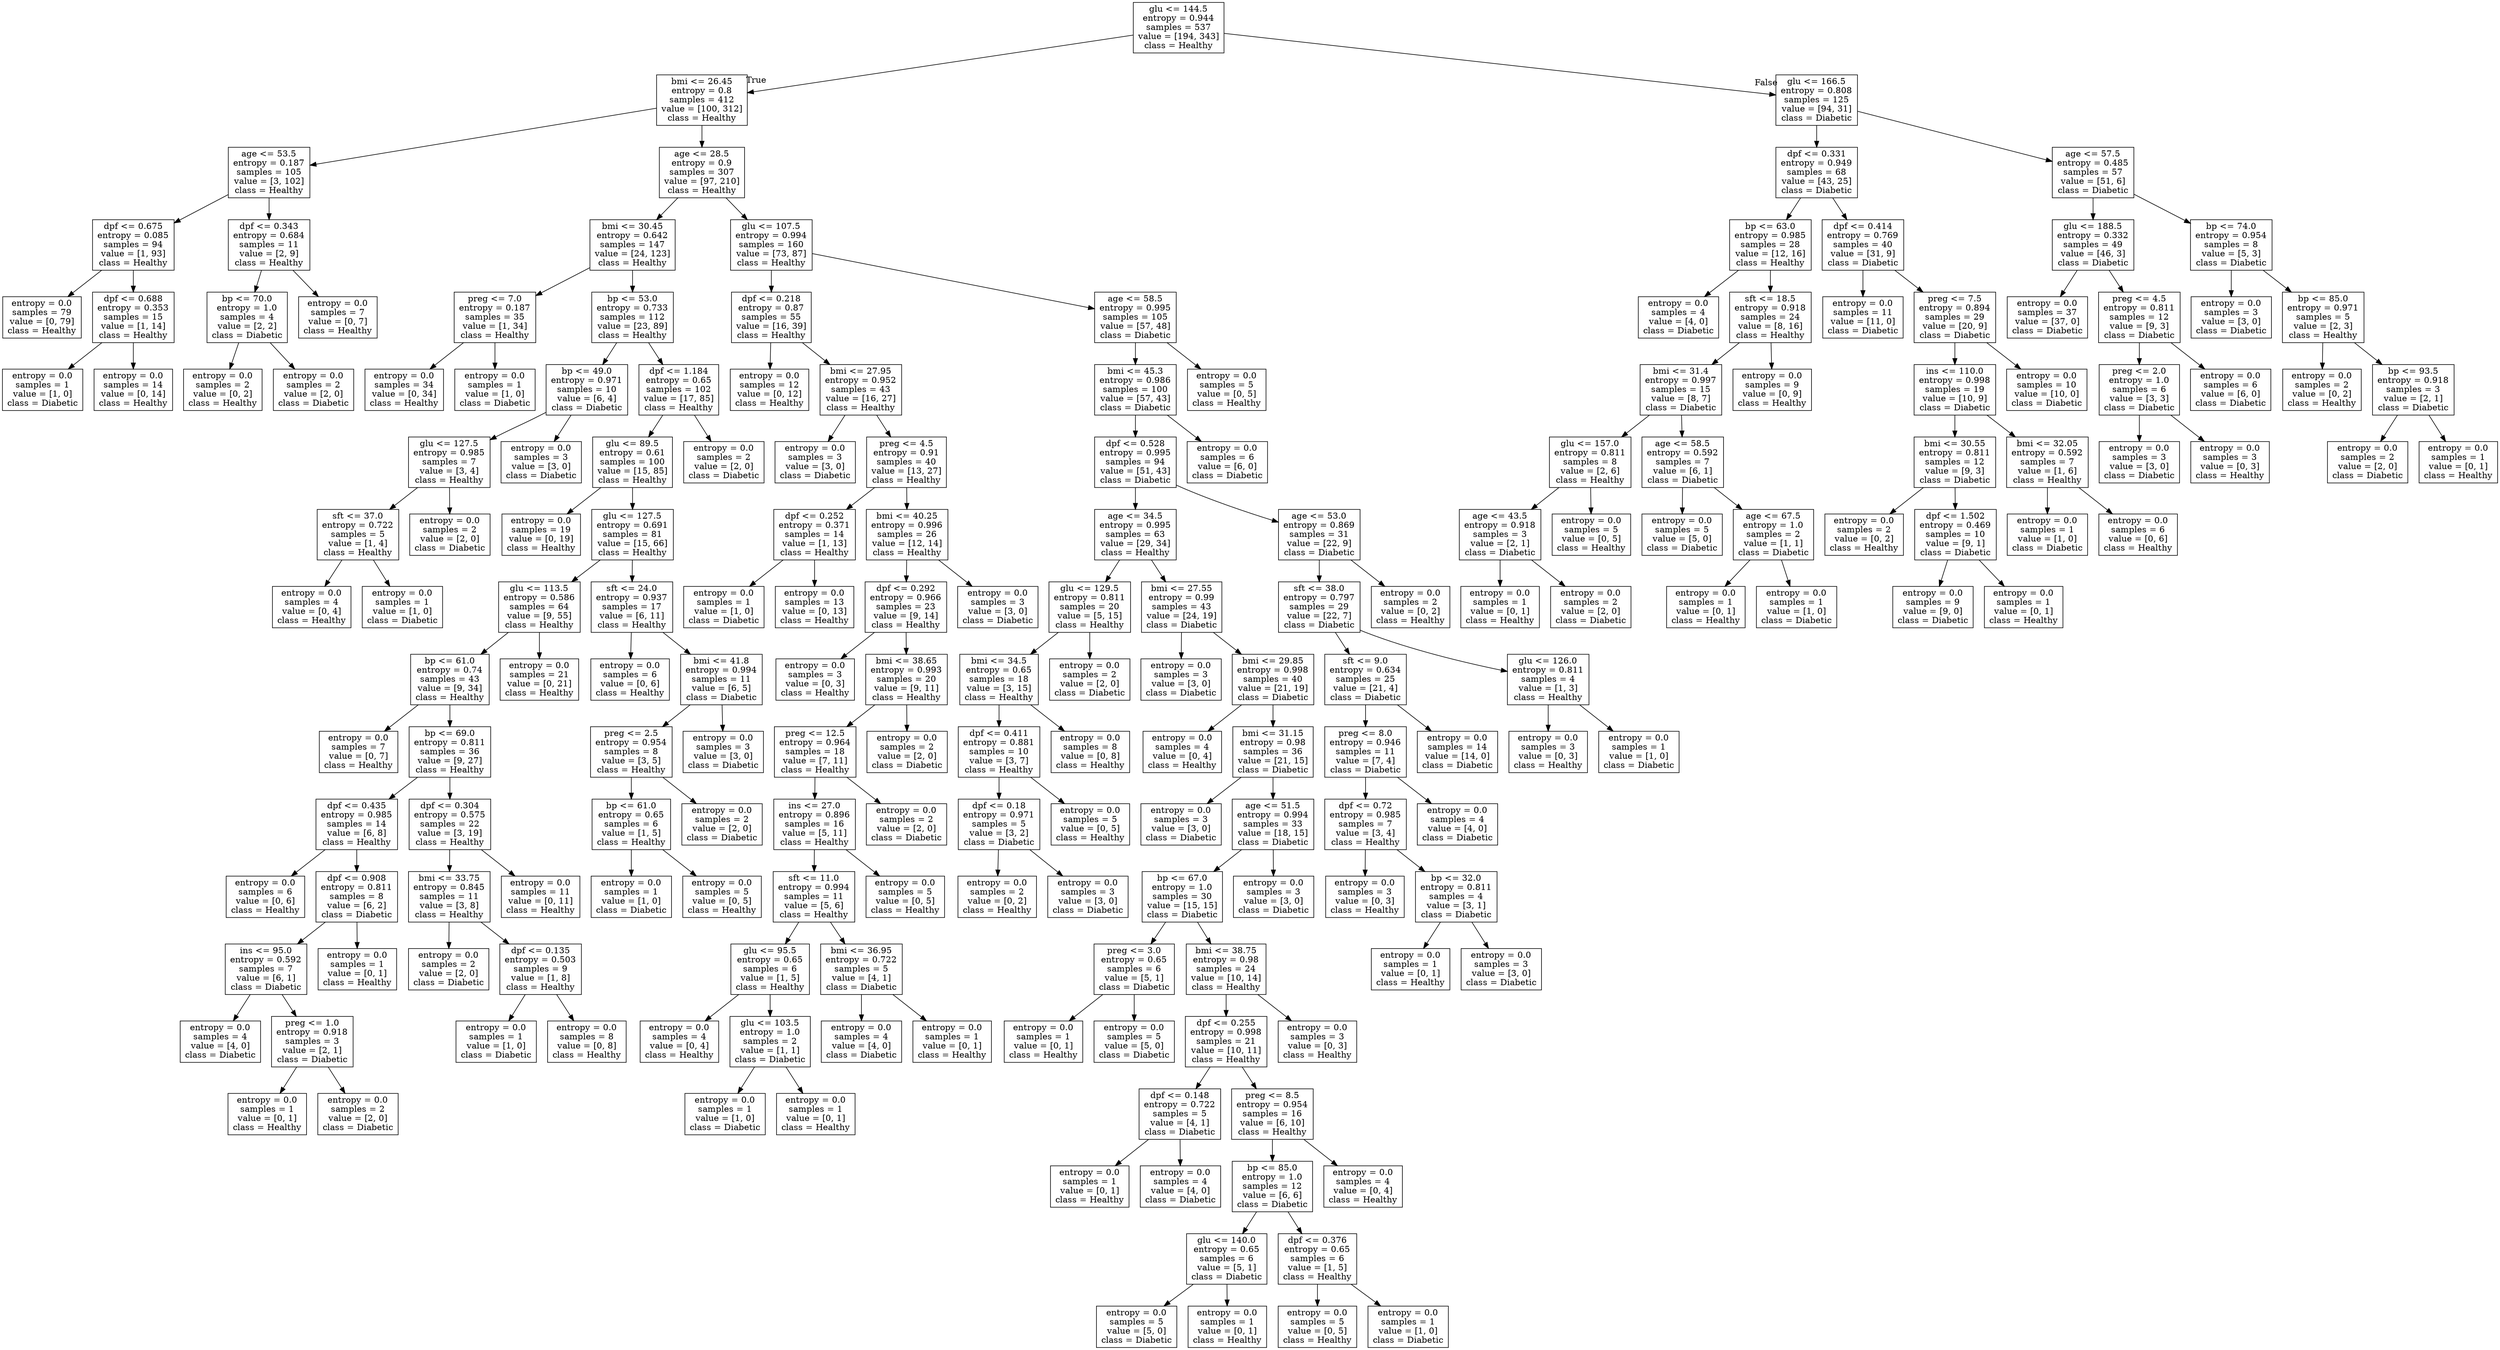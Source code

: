 digraph Tree {
node [shape=box] ;
0 [label="glu <= 144.5\nentropy = 0.944\nsamples = 537\nvalue = [194, 343]\nclass = Healthy"] ;
1 [label="bmi <= 26.45\nentropy = 0.8\nsamples = 412\nvalue = [100, 312]\nclass = Healthy"] ;
0 -> 1 [labeldistance=2.5, labelangle=45, headlabel="True"] ;
2 [label="age <= 53.5\nentropy = 0.187\nsamples = 105\nvalue = [3, 102]\nclass = Healthy"] ;
1 -> 2 ;
3 [label="dpf <= 0.675\nentropy = 0.085\nsamples = 94\nvalue = [1, 93]\nclass = Healthy"] ;
2 -> 3 ;
4 [label="entropy = 0.0\nsamples = 79\nvalue = [0, 79]\nclass = Healthy"] ;
3 -> 4 ;
5 [label="dpf <= 0.688\nentropy = 0.353\nsamples = 15\nvalue = [1, 14]\nclass = Healthy"] ;
3 -> 5 ;
6 [label="entropy = 0.0\nsamples = 1\nvalue = [1, 0]\nclass = Diabetic"] ;
5 -> 6 ;
7 [label="entropy = 0.0\nsamples = 14\nvalue = [0, 14]\nclass = Healthy"] ;
5 -> 7 ;
8 [label="dpf <= 0.343\nentropy = 0.684\nsamples = 11\nvalue = [2, 9]\nclass = Healthy"] ;
2 -> 8 ;
9 [label="bp <= 70.0\nentropy = 1.0\nsamples = 4\nvalue = [2, 2]\nclass = Diabetic"] ;
8 -> 9 ;
10 [label="entropy = 0.0\nsamples = 2\nvalue = [0, 2]\nclass = Healthy"] ;
9 -> 10 ;
11 [label="entropy = 0.0\nsamples = 2\nvalue = [2, 0]\nclass = Diabetic"] ;
9 -> 11 ;
12 [label="entropy = 0.0\nsamples = 7\nvalue = [0, 7]\nclass = Healthy"] ;
8 -> 12 ;
13 [label="age <= 28.5\nentropy = 0.9\nsamples = 307\nvalue = [97, 210]\nclass = Healthy"] ;
1 -> 13 ;
14 [label="bmi <= 30.45\nentropy = 0.642\nsamples = 147\nvalue = [24, 123]\nclass = Healthy"] ;
13 -> 14 ;
15 [label="preg <= 7.0\nentropy = 0.187\nsamples = 35\nvalue = [1, 34]\nclass = Healthy"] ;
14 -> 15 ;
16 [label="entropy = 0.0\nsamples = 34\nvalue = [0, 34]\nclass = Healthy"] ;
15 -> 16 ;
17 [label="entropy = 0.0\nsamples = 1\nvalue = [1, 0]\nclass = Diabetic"] ;
15 -> 17 ;
18 [label="bp <= 53.0\nentropy = 0.733\nsamples = 112\nvalue = [23, 89]\nclass = Healthy"] ;
14 -> 18 ;
19 [label="bp <= 49.0\nentropy = 0.971\nsamples = 10\nvalue = [6, 4]\nclass = Diabetic"] ;
18 -> 19 ;
20 [label="glu <= 127.5\nentropy = 0.985\nsamples = 7\nvalue = [3, 4]\nclass = Healthy"] ;
19 -> 20 ;
21 [label="sft <= 37.0\nentropy = 0.722\nsamples = 5\nvalue = [1, 4]\nclass = Healthy"] ;
20 -> 21 ;
22 [label="entropy = 0.0\nsamples = 4\nvalue = [0, 4]\nclass = Healthy"] ;
21 -> 22 ;
23 [label="entropy = 0.0\nsamples = 1\nvalue = [1, 0]\nclass = Diabetic"] ;
21 -> 23 ;
24 [label="entropy = 0.0\nsamples = 2\nvalue = [2, 0]\nclass = Diabetic"] ;
20 -> 24 ;
25 [label="entropy = 0.0\nsamples = 3\nvalue = [3, 0]\nclass = Diabetic"] ;
19 -> 25 ;
26 [label="dpf <= 1.184\nentropy = 0.65\nsamples = 102\nvalue = [17, 85]\nclass = Healthy"] ;
18 -> 26 ;
27 [label="glu <= 89.5\nentropy = 0.61\nsamples = 100\nvalue = [15, 85]\nclass = Healthy"] ;
26 -> 27 ;
28 [label="entropy = 0.0\nsamples = 19\nvalue = [0, 19]\nclass = Healthy"] ;
27 -> 28 ;
29 [label="glu <= 127.5\nentropy = 0.691\nsamples = 81\nvalue = [15, 66]\nclass = Healthy"] ;
27 -> 29 ;
30 [label="glu <= 113.5\nentropy = 0.586\nsamples = 64\nvalue = [9, 55]\nclass = Healthy"] ;
29 -> 30 ;
31 [label="bp <= 61.0\nentropy = 0.74\nsamples = 43\nvalue = [9, 34]\nclass = Healthy"] ;
30 -> 31 ;
32 [label="entropy = 0.0\nsamples = 7\nvalue = [0, 7]\nclass = Healthy"] ;
31 -> 32 ;
33 [label="bp <= 69.0\nentropy = 0.811\nsamples = 36\nvalue = [9, 27]\nclass = Healthy"] ;
31 -> 33 ;
34 [label="dpf <= 0.435\nentropy = 0.985\nsamples = 14\nvalue = [6, 8]\nclass = Healthy"] ;
33 -> 34 ;
35 [label="entropy = 0.0\nsamples = 6\nvalue = [0, 6]\nclass = Healthy"] ;
34 -> 35 ;
36 [label="dpf <= 0.908\nentropy = 0.811\nsamples = 8\nvalue = [6, 2]\nclass = Diabetic"] ;
34 -> 36 ;
37 [label="ins <= 95.0\nentropy = 0.592\nsamples = 7\nvalue = [6, 1]\nclass = Diabetic"] ;
36 -> 37 ;
38 [label="entropy = 0.0\nsamples = 4\nvalue = [4, 0]\nclass = Diabetic"] ;
37 -> 38 ;
39 [label="preg <= 1.0\nentropy = 0.918\nsamples = 3\nvalue = [2, 1]\nclass = Diabetic"] ;
37 -> 39 ;
40 [label="entropy = 0.0\nsamples = 1\nvalue = [0, 1]\nclass = Healthy"] ;
39 -> 40 ;
41 [label="entropy = 0.0\nsamples = 2\nvalue = [2, 0]\nclass = Diabetic"] ;
39 -> 41 ;
42 [label="entropy = 0.0\nsamples = 1\nvalue = [0, 1]\nclass = Healthy"] ;
36 -> 42 ;
43 [label="dpf <= 0.304\nentropy = 0.575\nsamples = 22\nvalue = [3, 19]\nclass = Healthy"] ;
33 -> 43 ;
44 [label="bmi <= 33.75\nentropy = 0.845\nsamples = 11\nvalue = [3, 8]\nclass = Healthy"] ;
43 -> 44 ;
45 [label="entropy = 0.0\nsamples = 2\nvalue = [2, 0]\nclass = Diabetic"] ;
44 -> 45 ;
46 [label="dpf <= 0.135\nentropy = 0.503\nsamples = 9\nvalue = [1, 8]\nclass = Healthy"] ;
44 -> 46 ;
47 [label="entropy = 0.0\nsamples = 1\nvalue = [1, 0]\nclass = Diabetic"] ;
46 -> 47 ;
48 [label="entropy = 0.0\nsamples = 8\nvalue = [0, 8]\nclass = Healthy"] ;
46 -> 48 ;
49 [label="entropy = 0.0\nsamples = 11\nvalue = [0, 11]\nclass = Healthy"] ;
43 -> 49 ;
50 [label="entropy = 0.0\nsamples = 21\nvalue = [0, 21]\nclass = Healthy"] ;
30 -> 50 ;
51 [label="sft <= 24.0\nentropy = 0.937\nsamples = 17\nvalue = [6, 11]\nclass = Healthy"] ;
29 -> 51 ;
52 [label="entropy = 0.0\nsamples = 6\nvalue = [0, 6]\nclass = Healthy"] ;
51 -> 52 ;
53 [label="bmi <= 41.8\nentropy = 0.994\nsamples = 11\nvalue = [6, 5]\nclass = Diabetic"] ;
51 -> 53 ;
54 [label="preg <= 2.5\nentropy = 0.954\nsamples = 8\nvalue = [3, 5]\nclass = Healthy"] ;
53 -> 54 ;
55 [label="bp <= 61.0\nentropy = 0.65\nsamples = 6\nvalue = [1, 5]\nclass = Healthy"] ;
54 -> 55 ;
56 [label="entropy = 0.0\nsamples = 1\nvalue = [1, 0]\nclass = Diabetic"] ;
55 -> 56 ;
57 [label="entropy = 0.0\nsamples = 5\nvalue = [0, 5]\nclass = Healthy"] ;
55 -> 57 ;
58 [label="entropy = 0.0\nsamples = 2\nvalue = [2, 0]\nclass = Diabetic"] ;
54 -> 58 ;
59 [label="entropy = 0.0\nsamples = 3\nvalue = [3, 0]\nclass = Diabetic"] ;
53 -> 59 ;
60 [label="entropy = 0.0\nsamples = 2\nvalue = [2, 0]\nclass = Diabetic"] ;
26 -> 60 ;
61 [label="glu <= 107.5\nentropy = 0.994\nsamples = 160\nvalue = [73, 87]\nclass = Healthy"] ;
13 -> 61 ;
62 [label="dpf <= 0.218\nentropy = 0.87\nsamples = 55\nvalue = [16, 39]\nclass = Healthy"] ;
61 -> 62 ;
63 [label="entropy = 0.0\nsamples = 12\nvalue = [0, 12]\nclass = Healthy"] ;
62 -> 63 ;
64 [label="bmi <= 27.95\nentropy = 0.952\nsamples = 43\nvalue = [16, 27]\nclass = Healthy"] ;
62 -> 64 ;
65 [label="entropy = 0.0\nsamples = 3\nvalue = [3, 0]\nclass = Diabetic"] ;
64 -> 65 ;
66 [label="preg <= 4.5\nentropy = 0.91\nsamples = 40\nvalue = [13, 27]\nclass = Healthy"] ;
64 -> 66 ;
67 [label="dpf <= 0.252\nentropy = 0.371\nsamples = 14\nvalue = [1, 13]\nclass = Healthy"] ;
66 -> 67 ;
68 [label="entropy = 0.0\nsamples = 1\nvalue = [1, 0]\nclass = Diabetic"] ;
67 -> 68 ;
69 [label="entropy = 0.0\nsamples = 13\nvalue = [0, 13]\nclass = Healthy"] ;
67 -> 69 ;
70 [label="bmi <= 40.25\nentropy = 0.996\nsamples = 26\nvalue = [12, 14]\nclass = Healthy"] ;
66 -> 70 ;
71 [label="dpf <= 0.292\nentropy = 0.966\nsamples = 23\nvalue = [9, 14]\nclass = Healthy"] ;
70 -> 71 ;
72 [label="entropy = 0.0\nsamples = 3\nvalue = [0, 3]\nclass = Healthy"] ;
71 -> 72 ;
73 [label="bmi <= 38.65\nentropy = 0.993\nsamples = 20\nvalue = [9, 11]\nclass = Healthy"] ;
71 -> 73 ;
74 [label="preg <= 12.5\nentropy = 0.964\nsamples = 18\nvalue = [7, 11]\nclass = Healthy"] ;
73 -> 74 ;
75 [label="ins <= 27.0\nentropy = 0.896\nsamples = 16\nvalue = [5, 11]\nclass = Healthy"] ;
74 -> 75 ;
76 [label="sft <= 11.0\nentropy = 0.994\nsamples = 11\nvalue = [5, 6]\nclass = Healthy"] ;
75 -> 76 ;
77 [label="glu <= 95.5\nentropy = 0.65\nsamples = 6\nvalue = [1, 5]\nclass = Healthy"] ;
76 -> 77 ;
78 [label="entropy = 0.0\nsamples = 4\nvalue = [0, 4]\nclass = Healthy"] ;
77 -> 78 ;
79 [label="glu <= 103.5\nentropy = 1.0\nsamples = 2\nvalue = [1, 1]\nclass = Diabetic"] ;
77 -> 79 ;
80 [label="entropy = 0.0\nsamples = 1\nvalue = [1, 0]\nclass = Diabetic"] ;
79 -> 80 ;
81 [label="entropy = 0.0\nsamples = 1\nvalue = [0, 1]\nclass = Healthy"] ;
79 -> 81 ;
82 [label="bmi <= 36.95\nentropy = 0.722\nsamples = 5\nvalue = [4, 1]\nclass = Diabetic"] ;
76 -> 82 ;
83 [label="entropy = 0.0\nsamples = 4\nvalue = [4, 0]\nclass = Diabetic"] ;
82 -> 83 ;
84 [label="entropy = 0.0\nsamples = 1\nvalue = [0, 1]\nclass = Healthy"] ;
82 -> 84 ;
85 [label="entropy = 0.0\nsamples = 5\nvalue = [0, 5]\nclass = Healthy"] ;
75 -> 85 ;
86 [label="entropy = 0.0\nsamples = 2\nvalue = [2, 0]\nclass = Diabetic"] ;
74 -> 86 ;
87 [label="entropy = 0.0\nsamples = 2\nvalue = [2, 0]\nclass = Diabetic"] ;
73 -> 87 ;
88 [label="entropy = 0.0\nsamples = 3\nvalue = [3, 0]\nclass = Diabetic"] ;
70 -> 88 ;
89 [label="age <= 58.5\nentropy = 0.995\nsamples = 105\nvalue = [57, 48]\nclass = Diabetic"] ;
61 -> 89 ;
90 [label="bmi <= 45.3\nentropy = 0.986\nsamples = 100\nvalue = [57, 43]\nclass = Diabetic"] ;
89 -> 90 ;
91 [label="dpf <= 0.528\nentropy = 0.995\nsamples = 94\nvalue = [51, 43]\nclass = Diabetic"] ;
90 -> 91 ;
92 [label="age <= 34.5\nentropy = 0.995\nsamples = 63\nvalue = [29, 34]\nclass = Healthy"] ;
91 -> 92 ;
93 [label="glu <= 129.5\nentropy = 0.811\nsamples = 20\nvalue = [5, 15]\nclass = Healthy"] ;
92 -> 93 ;
94 [label="bmi <= 34.5\nentropy = 0.65\nsamples = 18\nvalue = [3, 15]\nclass = Healthy"] ;
93 -> 94 ;
95 [label="dpf <= 0.411\nentropy = 0.881\nsamples = 10\nvalue = [3, 7]\nclass = Healthy"] ;
94 -> 95 ;
96 [label="dpf <= 0.18\nentropy = 0.971\nsamples = 5\nvalue = [3, 2]\nclass = Diabetic"] ;
95 -> 96 ;
97 [label="entropy = 0.0\nsamples = 2\nvalue = [0, 2]\nclass = Healthy"] ;
96 -> 97 ;
98 [label="entropy = 0.0\nsamples = 3\nvalue = [3, 0]\nclass = Diabetic"] ;
96 -> 98 ;
99 [label="entropy = 0.0\nsamples = 5\nvalue = [0, 5]\nclass = Healthy"] ;
95 -> 99 ;
100 [label="entropy = 0.0\nsamples = 8\nvalue = [0, 8]\nclass = Healthy"] ;
94 -> 100 ;
101 [label="entropy = 0.0\nsamples = 2\nvalue = [2, 0]\nclass = Diabetic"] ;
93 -> 101 ;
102 [label="bmi <= 27.55\nentropy = 0.99\nsamples = 43\nvalue = [24, 19]\nclass = Diabetic"] ;
92 -> 102 ;
103 [label="entropy = 0.0\nsamples = 3\nvalue = [3, 0]\nclass = Diabetic"] ;
102 -> 103 ;
104 [label="bmi <= 29.85\nentropy = 0.998\nsamples = 40\nvalue = [21, 19]\nclass = Diabetic"] ;
102 -> 104 ;
105 [label="entropy = 0.0\nsamples = 4\nvalue = [0, 4]\nclass = Healthy"] ;
104 -> 105 ;
106 [label="bmi <= 31.15\nentropy = 0.98\nsamples = 36\nvalue = [21, 15]\nclass = Diabetic"] ;
104 -> 106 ;
107 [label="entropy = 0.0\nsamples = 3\nvalue = [3, 0]\nclass = Diabetic"] ;
106 -> 107 ;
108 [label="age <= 51.5\nentropy = 0.994\nsamples = 33\nvalue = [18, 15]\nclass = Diabetic"] ;
106 -> 108 ;
109 [label="bp <= 67.0\nentropy = 1.0\nsamples = 30\nvalue = [15, 15]\nclass = Diabetic"] ;
108 -> 109 ;
110 [label="preg <= 3.0\nentropy = 0.65\nsamples = 6\nvalue = [5, 1]\nclass = Diabetic"] ;
109 -> 110 ;
111 [label="entropy = 0.0\nsamples = 1\nvalue = [0, 1]\nclass = Healthy"] ;
110 -> 111 ;
112 [label="entropy = 0.0\nsamples = 5\nvalue = [5, 0]\nclass = Diabetic"] ;
110 -> 112 ;
113 [label="bmi <= 38.75\nentropy = 0.98\nsamples = 24\nvalue = [10, 14]\nclass = Healthy"] ;
109 -> 113 ;
114 [label="dpf <= 0.255\nentropy = 0.998\nsamples = 21\nvalue = [10, 11]\nclass = Healthy"] ;
113 -> 114 ;
115 [label="dpf <= 0.148\nentropy = 0.722\nsamples = 5\nvalue = [4, 1]\nclass = Diabetic"] ;
114 -> 115 ;
116 [label="entropy = 0.0\nsamples = 1\nvalue = [0, 1]\nclass = Healthy"] ;
115 -> 116 ;
117 [label="entropy = 0.0\nsamples = 4\nvalue = [4, 0]\nclass = Diabetic"] ;
115 -> 117 ;
118 [label="preg <= 8.5\nentropy = 0.954\nsamples = 16\nvalue = [6, 10]\nclass = Healthy"] ;
114 -> 118 ;
119 [label="bp <= 85.0\nentropy = 1.0\nsamples = 12\nvalue = [6, 6]\nclass = Diabetic"] ;
118 -> 119 ;
120 [label="glu <= 140.0\nentropy = 0.65\nsamples = 6\nvalue = [5, 1]\nclass = Diabetic"] ;
119 -> 120 ;
121 [label="entropy = 0.0\nsamples = 5\nvalue = [5, 0]\nclass = Diabetic"] ;
120 -> 121 ;
122 [label="entropy = 0.0\nsamples = 1\nvalue = [0, 1]\nclass = Healthy"] ;
120 -> 122 ;
123 [label="dpf <= 0.376\nentropy = 0.65\nsamples = 6\nvalue = [1, 5]\nclass = Healthy"] ;
119 -> 123 ;
124 [label="entropy = 0.0\nsamples = 5\nvalue = [0, 5]\nclass = Healthy"] ;
123 -> 124 ;
125 [label="entropy = 0.0\nsamples = 1\nvalue = [1, 0]\nclass = Diabetic"] ;
123 -> 125 ;
126 [label="entropy = 0.0\nsamples = 4\nvalue = [0, 4]\nclass = Healthy"] ;
118 -> 126 ;
127 [label="entropy = 0.0\nsamples = 3\nvalue = [0, 3]\nclass = Healthy"] ;
113 -> 127 ;
128 [label="entropy = 0.0\nsamples = 3\nvalue = [3, 0]\nclass = Diabetic"] ;
108 -> 128 ;
129 [label="age <= 53.0\nentropy = 0.869\nsamples = 31\nvalue = [22, 9]\nclass = Diabetic"] ;
91 -> 129 ;
130 [label="sft <= 38.0\nentropy = 0.797\nsamples = 29\nvalue = [22, 7]\nclass = Diabetic"] ;
129 -> 130 ;
131 [label="sft <= 9.0\nentropy = 0.634\nsamples = 25\nvalue = [21, 4]\nclass = Diabetic"] ;
130 -> 131 ;
132 [label="preg <= 8.0\nentropy = 0.946\nsamples = 11\nvalue = [7, 4]\nclass = Diabetic"] ;
131 -> 132 ;
133 [label="dpf <= 0.72\nentropy = 0.985\nsamples = 7\nvalue = [3, 4]\nclass = Healthy"] ;
132 -> 133 ;
134 [label="entropy = 0.0\nsamples = 3\nvalue = [0, 3]\nclass = Healthy"] ;
133 -> 134 ;
135 [label="bp <= 32.0\nentropy = 0.811\nsamples = 4\nvalue = [3, 1]\nclass = Diabetic"] ;
133 -> 135 ;
136 [label="entropy = 0.0\nsamples = 1\nvalue = [0, 1]\nclass = Healthy"] ;
135 -> 136 ;
137 [label="entropy = 0.0\nsamples = 3\nvalue = [3, 0]\nclass = Diabetic"] ;
135 -> 137 ;
138 [label="entropy = 0.0\nsamples = 4\nvalue = [4, 0]\nclass = Diabetic"] ;
132 -> 138 ;
139 [label="entropy = 0.0\nsamples = 14\nvalue = [14, 0]\nclass = Diabetic"] ;
131 -> 139 ;
140 [label="glu <= 126.0\nentropy = 0.811\nsamples = 4\nvalue = [1, 3]\nclass = Healthy"] ;
130 -> 140 ;
141 [label="entropy = 0.0\nsamples = 3\nvalue = [0, 3]\nclass = Healthy"] ;
140 -> 141 ;
142 [label="entropy = 0.0\nsamples = 1\nvalue = [1, 0]\nclass = Diabetic"] ;
140 -> 142 ;
143 [label="entropy = 0.0\nsamples = 2\nvalue = [0, 2]\nclass = Healthy"] ;
129 -> 143 ;
144 [label="entropy = 0.0\nsamples = 6\nvalue = [6, 0]\nclass = Diabetic"] ;
90 -> 144 ;
145 [label="entropy = 0.0\nsamples = 5\nvalue = [0, 5]\nclass = Healthy"] ;
89 -> 145 ;
146 [label="glu <= 166.5\nentropy = 0.808\nsamples = 125\nvalue = [94, 31]\nclass = Diabetic"] ;
0 -> 146 [labeldistance=2.5, labelangle=-45, headlabel="False"] ;
147 [label="dpf <= 0.331\nentropy = 0.949\nsamples = 68\nvalue = [43, 25]\nclass = Diabetic"] ;
146 -> 147 ;
148 [label="bp <= 63.0\nentropy = 0.985\nsamples = 28\nvalue = [12, 16]\nclass = Healthy"] ;
147 -> 148 ;
149 [label="entropy = 0.0\nsamples = 4\nvalue = [4, 0]\nclass = Diabetic"] ;
148 -> 149 ;
150 [label="sft <= 18.5\nentropy = 0.918\nsamples = 24\nvalue = [8, 16]\nclass = Healthy"] ;
148 -> 150 ;
151 [label="bmi <= 31.4\nentropy = 0.997\nsamples = 15\nvalue = [8, 7]\nclass = Diabetic"] ;
150 -> 151 ;
152 [label="glu <= 157.0\nentropy = 0.811\nsamples = 8\nvalue = [2, 6]\nclass = Healthy"] ;
151 -> 152 ;
153 [label="age <= 43.5\nentropy = 0.918\nsamples = 3\nvalue = [2, 1]\nclass = Diabetic"] ;
152 -> 153 ;
154 [label="entropy = 0.0\nsamples = 1\nvalue = [0, 1]\nclass = Healthy"] ;
153 -> 154 ;
155 [label="entropy = 0.0\nsamples = 2\nvalue = [2, 0]\nclass = Diabetic"] ;
153 -> 155 ;
156 [label="entropy = 0.0\nsamples = 5\nvalue = [0, 5]\nclass = Healthy"] ;
152 -> 156 ;
157 [label="age <= 58.5\nentropy = 0.592\nsamples = 7\nvalue = [6, 1]\nclass = Diabetic"] ;
151 -> 157 ;
158 [label="entropy = 0.0\nsamples = 5\nvalue = [5, 0]\nclass = Diabetic"] ;
157 -> 158 ;
159 [label="age <= 67.5\nentropy = 1.0\nsamples = 2\nvalue = [1, 1]\nclass = Diabetic"] ;
157 -> 159 ;
160 [label="entropy = 0.0\nsamples = 1\nvalue = [0, 1]\nclass = Healthy"] ;
159 -> 160 ;
161 [label="entropy = 0.0\nsamples = 1\nvalue = [1, 0]\nclass = Diabetic"] ;
159 -> 161 ;
162 [label="entropy = 0.0\nsamples = 9\nvalue = [0, 9]\nclass = Healthy"] ;
150 -> 162 ;
163 [label="dpf <= 0.414\nentropy = 0.769\nsamples = 40\nvalue = [31, 9]\nclass = Diabetic"] ;
147 -> 163 ;
164 [label="entropy = 0.0\nsamples = 11\nvalue = [11, 0]\nclass = Diabetic"] ;
163 -> 164 ;
165 [label="preg <= 7.5\nentropy = 0.894\nsamples = 29\nvalue = [20, 9]\nclass = Diabetic"] ;
163 -> 165 ;
166 [label="ins <= 110.0\nentropy = 0.998\nsamples = 19\nvalue = [10, 9]\nclass = Diabetic"] ;
165 -> 166 ;
167 [label="bmi <= 30.55\nentropy = 0.811\nsamples = 12\nvalue = [9, 3]\nclass = Diabetic"] ;
166 -> 167 ;
168 [label="entropy = 0.0\nsamples = 2\nvalue = [0, 2]\nclass = Healthy"] ;
167 -> 168 ;
169 [label="dpf <= 1.502\nentropy = 0.469\nsamples = 10\nvalue = [9, 1]\nclass = Diabetic"] ;
167 -> 169 ;
170 [label="entropy = 0.0\nsamples = 9\nvalue = [9, 0]\nclass = Diabetic"] ;
169 -> 170 ;
171 [label="entropy = 0.0\nsamples = 1\nvalue = [0, 1]\nclass = Healthy"] ;
169 -> 171 ;
172 [label="bmi <= 32.05\nentropy = 0.592\nsamples = 7\nvalue = [1, 6]\nclass = Healthy"] ;
166 -> 172 ;
173 [label="entropy = 0.0\nsamples = 1\nvalue = [1, 0]\nclass = Diabetic"] ;
172 -> 173 ;
174 [label="entropy = 0.0\nsamples = 6\nvalue = [0, 6]\nclass = Healthy"] ;
172 -> 174 ;
175 [label="entropy = 0.0\nsamples = 10\nvalue = [10, 0]\nclass = Diabetic"] ;
165 -> 175 ;
176 [label="age <= 57.5\nentropy = 0.485\nsamples = 57\nvalue = [51, 6]\nclass = Diabetic"] ;
146 -> 176 ;
177 [label="glu <= 188.5\nentropy = 0.332\nsamples = 49\nvalue = [46, 3]\nclass = Diabetic"] ;
176 -> 177 ;
178 [label="entropy = 0.0\nsamples = 37\nvalue = [37, 0]\nclass = Diabetic"] ;
177 -> 178 ;
179 [label="preg <= 4.5\nentropy = 0.811\nsamples = 12\nvalue = [9, 3]\nclass = Diabetic"] ;
177 -> 179 ;
180 [label="preg <= 2.0\nentropy = 1.0\nsamples = 6\nvalue = [3, 3]\nclass = Diabetic"] ;
179 -> 180 ;
181 [label="entropy = 0.0\nsamples = 3\nvalue = [3, 0]\nclass = Diabetic"] ;
180 -> 181 ;
182 [label="entropy = 0.0\nsamples = 3\nvalue = [0, 3]\nclass = Healthy"] ;
180 -> 182 ;
183 [label="entropy = 0.0\nsamples = 6\nvalue = [6, 0]\nclass = Diabetic"] ;
179 -> 183 ;
184 [label="bp <= 74.0\nentropy = 0.954\nsamples = 8\nvalue = [5, 3]\nclass = Diabetic"] ;
176 -> 184 ;
185 [label="entropy = 0.0\nsamples = 3\nvalue = [3, 0]\nclass = Diabetic"] ;
184 -> 185 ;
186 [label="bp <= 85.0\nentropy = 0.971\nsamples = 5\nvalue = [2, 3]\nclass = Healthy"] ;
184 -> 186 ;
187 [label="entropy = 0.0\nsamples = 2\nvalue = [0, 2]\nclass = Healthy"] ;
186 -> 187 ;
188 [label="bp <= 93.5\nentropy = 0.918\nsamples = 3\nvalue = [2, 1]\nclass = Diabetic"] ;
186 -> 188 ;
189 [label="entropy = 0.0\nsamples = 2\nvalue = [2, 0]\nclass = Diabetic"] ;
188 -> 189 ;
190 [label="entropy = 0.0\nsamples = 1\nvalue = [0, 1]\nclass = Healthy"] ;
188 -> 190 ;
}